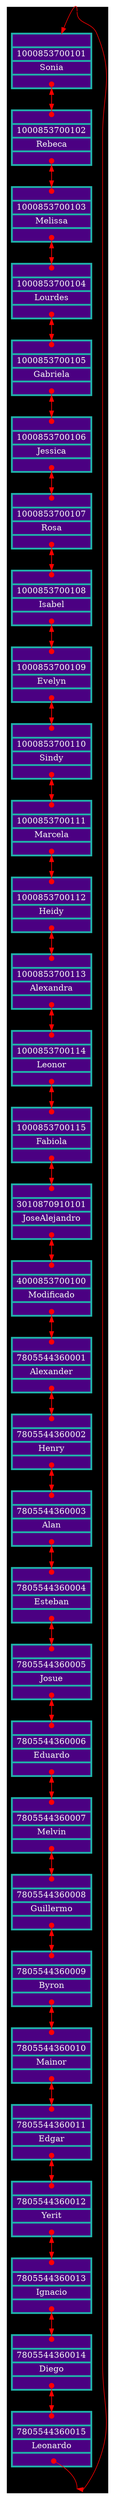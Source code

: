 digraph DoublyCList {
subgraph cluster_0{
bgcolor="black"
node[shape=record];
rankdir=TB;
1000853700101[label="{<before>|<ID>1000853700101|<data>Sonia|<next>}" style="filled" fillcolor="indigo" color="lightseagreen" fontcolor="whitesmoke" penwidth=3];
1000853700102[label="{<before>|<ID>1000853700102|<data>Rebeca|<next>}" style="filled" fillcolor="indigo" color="lightseagreen" fontcolor="whitesmoke" penwidth=3];
1000853700103[label="{<before>|<ID>1000853700103|<data>Melissa|<next>}" style="filled" fillcolor="indigo" color="lightseagreen" fontcolor="whitesmoke" penwidth=3];
1000853700104[label="{<before>|<ID>1000853700104|<data>Lourdes|<next>}" style="filled" fillcolor="indigo" color="lightseagreen" fontcolor="whitesmoke" penwidth=3];
1000853700105[label="{<before>|<ID>1000853700105|<data>Gabriela|<next>}" style="filled" fillcolor="indigo" color="lightseagreen" fontcolor="whitesmoke" penwidth=3];
1000853700106[label="{<before>|<ID>1000853700106|<data>Jessica|<next>}" style="filled" fillcolor="indigo" color="lightseagreen" fontcolor="whitesmoke" penwidth=3];
1000853700107[label="{<before>|<ID>1000853700107|<data>Rosa|<next>}" style="filled" fillcolor="indigo" color="lightseagreen" fontcolor="whitesmoke" penwidth=3];
1000853700108[label="{<before>|<ID>1000853700108|<data>Isabel|<next>}" style="filled" fillcolor="indigo" color="lightseagreen" fontcolor="whitesmoke" penwidth=3];
1000853700109[label="{<before>|<ID>1000853700109|<data>Evelyn|<next>}" style="filled" fillcolor="indigo" color="lightseagreen" fontcolor="whitesmoke" penwidth=3];
1000853700110[label="{<before>|<ID>1000853700110|<data>Sindy|<next>}" style="filled" fillcolor="indigo" color="lightseagreen" fontcolor="whitesmoke" penwidth=3];
1000853700111[label="{<before>|<ID>1000853700111|<data>Marcela|<next>}" style="filled" fillcolor="indigo" color="lightseagreen" fontcolor="whitesmoke" penwidth=3];
1000853700112[label="{<before>|<ID>1000853700112|<data>Heidy|<next>}" style="filled" fillcolor="indigo" color="lightseagreen" fontcolor="whitesmoke" penwidth=3];
1000853700113[label="{<before>|<ID>1000853700113|<data>Alexandra|<next>}" style="filled" fillcolor="indigo" color="lightseagreen" fontcolor="whitesmoke" penwidth=3];
1000853700114[label="{<before>|<ID>1000853700114|<data>Leonor|<next>}" style="filled" fillcolor="indigo" color="lightseagreen" fontcolor="whitesmoke" penwidth=3];
1000853700115[label="{<before>|<ID>1000853700115|<data>Fabiola|<next>}" style="filled" fillcolor="indigo" color="lightseagreen" fontcolor="whitesmoke" penwidth=3];
3010870910101[label="{<before>|<ID>3010870910101|<data>JoseAlejandro|<next>}" style="filled" fillcolor="indigo" color="lightseagreen" fontcolor="whitesmoke" penwidth=3];
4000853700100[label="{<before>|<ID>4000853700100|<data>Modificado|<next>}" style="filled" fillcolor="indigo" color="lightseagreen" fontcolor="whitesmoke" penwidth=3];
7805544360001[label="{<before>|<ID>7805544360001|<data>Alexander|<next>}" style="filled" fillcolor="indigo" color="lightseagreen" fontcolor="whitesmoke" penwidth=3];
7805544360002[label="{<before>|<ID>7805544360002|<data>Henry|<next>}" style="filled" fillcolor="indigo" color="lightseagreen" fontcolor="whitesmoke" penwidth=3];
7805544360003[label="{<before>|<ID>7805544360003|<data>Alan|<next>}" style="filled" fillcolor="indigo" color="lightseagreen" fontcolor="whitesmoke" penwidth=3];
7805544360004[label="{<before>|<ID>7805544360004|<data>Esteban|<next>}" style="filled" fillcolor="indigo" color="lightseagreen" fontcolor="whitesmoke" penwidth=3];
7805544360005[label="{<before>|<ID>7805544360005|<data>Josue|<next>}" style="filled" fillcolor="indigo" color="lightseagreen" fontcolor="whitesmoke" penwidth=3];
7805544360006[label="{<before>|<ID>7805544360006|<data>Eduardo|<next>}" style="filled" fillcolor="indigo" color="lightseagreen" fontcolor="whitesmoke" penwidth=3];
7805544360007[label="{<before>|<ID>7805544360007|<data>Melvin|<next>}" style="filled" fillcolor="indigo" color="lightseagreen" fontcolor="whitesmoke" penwidth=3];
7805544360008[label="{<before>|<ID>7805544360008|<data>Guillermo|<next>}" style="filled" fillcolor="indigo" color="lightseagreen" fontcolor="whitesmoke" penwidth=3];
7805544360009[label="{<before>|<ID>7805544360009|<data>Byron|<next>}" style="filled" fillcolor="indigo" color="lightseagreen" fontcolor="whitesmoke" penwidth=3];
7805544360010[label="{<before>|<ID>7805544360010|<data>Mainor|<next>}" style="filled" fillcolor="indigo" color="lightseagreen" fontcolor="whitesmoke" penwidth=3];
7805544360011[label="{<before>|<ID>7805544360011|<data>Edgar|<next>}" style="filled" fillcolor="indigo" color="lightseagreen" fontcolor="whitesmoke" penwidth=3];
7805544360012[label="{<before>|<ID>7805544360012|<data>Yerit|<next>}" style="filled" fillcolor="indigo" color="lightseagreen" fontcolor="whitesmoke" penwidth=3];
7805544360013[label="{<before>|<ID>7805544360013|<data>Ignacio|<next>}" style="filled" fillcolor="indigo" color="lightseagreen" fontcolor="whitesmoke" penwidth=3];
7805544360014[label="{<before>|<ID>7805544360014|<data>Diego|<next>}" style="filled" fillcolor="indigo" color="lightseagreen" fontcolor="whitesmoke" penwidth=3];
7805544360015[label="{<before>|<ID>7805544360015|<data>Leonardo|<next>}" style="filled" fillcolor="indigo" color="lightseagreen" fontcolor="whitesmoke" penwidth=3];
edge[tailclip=false,arrowtail=dot,dir=both style=filled fillcolor="red" color="red"];
{node[shape=point height=0] p0 p4}
p0:n -> "1000853700101"[arrowtail=none];
p0:s -> p4:s[arrowtail=none];
1000853700101:next:c ->1000853700102:before;
1000853700102:before:c ->1000853700101:next;
1000853700102:next:c ->1000853700103:before;
1000853700103:before:c ->1000853700102:next;
1000853700103:next:c ->1000853700104:before;
1000853700104:before:c ->1000853700103:next;
1000853700104:next:c ->1000853700105:before;
1000853700105:before:c ->1000853700104:next;
1000853700105:next:c ->1000853700106:before;
1000853700106:before:c ->1000853700105:next;
1000853700106:next:c ->1000853700107:before;
1000853700107:before:c ->1000853700106:next;
1000853700107:next:c ->1000853700108:before;
1000853700108:before:c ->1000853700107:next;
1000853700108:next:c ->1000853700109:before;
1000853700109:before:c ->1000853700108:next;
1000853700109:next:c ->1000853700110:before;
1000853700110:before:c ->1000853700109:next;
1000853700110:next:c ->1000853700111:before;
1000853700111:before:c ->1000853700110:next;
1000853700111:next:c ->1000853700112:before;
1000853700112:before:c ->1000853700111:next;
1000853700112:next:c ->1000853700113:before;
1000853700113:before:c ->1000853700112:next;
1000853700113:next:c ->1000853700114:before;
1000853700114:before:c ->1000853700113:next;
1000853700114:next:c ->1000853700115:before;
1000853700115:before:c ->1000853700114:next;
1000853700115:next:c ->3010870910101:before;
3010870910101:before:c ->1000853700115:next;
3010870910101:next:c ->4000853700100:before;
4000853700100:before:c ->3010870910101:next;
4000853700100:next:c ->7805544360001:before;
7805544360001:before:c ->4000853700100:next;
7805544360001:next:c ->7805544360002:before;
7805544360002:before:c ->7805544360001:next;
7805544360002:next:c ->7805544360003:before;
7805544360003:before:c ->7805544360002:next;
7805544360003:next:c ->7805544360004:before;
7805544360004:before:c ->7805544360003:next;
7805544360004:next:c ->7805544360005:before;
7805544360005:before:c ->7805544360004:next;
7805544360005:next:c ->7805544360006:before;
7805544360006:before:c ->7805544360005:next;
7805544360006:next:c ->7805544360007:before;
7805544360007:before:c ->7805544360006:next;
7805544360007:next:c ->7805544360008:before;
7805544360008:before:c ->7805544360007:next;
7805544360008:next:c ->7805544360009:before;
7805544360009:before:c ->7805544360008:next;
7805544360009:next:c ->7805544360010:before;
7805544360010:before:c ->7805544360009:next;
7805544360010:next:c ->7805544360011:before;
7805544360011:before:c ->7805544360010:next;
7805544360011:next:c ->7805544360012:before;
7805544360012:before:c ->7805544360011:next;
7805544360012:next:c ->7805544360013:before;
7805544360013:before:c ->7805544360012:next;
7805544360013:next:c ->7805544360014:before;
7805544360014:before:c ->7805544360013:next;
7805544360014:next:c ->7805544360015:before;
7805544360015:before:c ->7805544360014:next;
7805544360015:next:c -> p4:n[arrowhead=none]
}
}
